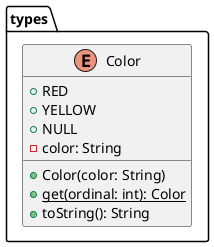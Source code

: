 @startuml types

enum types.Color

Color : +RED
Color : +YELLOW
Color : +NULL
Color : -color: String
Color : +Color(color: String)
Color : {static} +get(ordinal: int): Color
Color : +toString(): String

@enduml